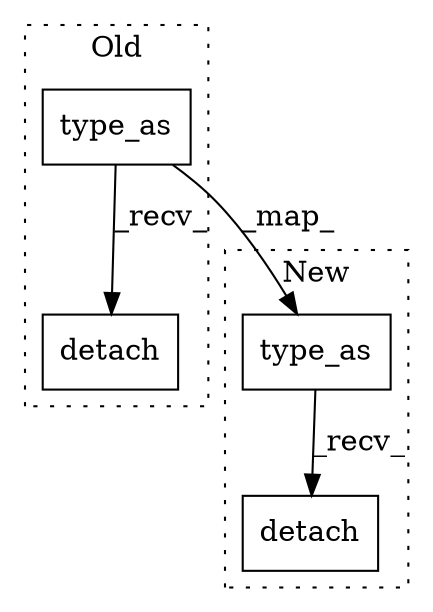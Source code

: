 digraph G {
subgraph cluster0 {
1 [label="type_as" a="32" s="6749,6763" l="8,1" shape="box"];
4 [label="detach" a="32" s="7122" l="8" shape="box"];
label = "Old";
style="dotted";
}
subgraph cluster1 {
2 [label="type_as" a="32" s="7686,7700" l="8,1" shape="box"];
3 [label="detach" a="32" s="7702" l="8" shape="box"];
label = "New";
style="dotted";
}
1 -> 2 [label="_map_"];
1 -> 4 [label="_recv_"];
2 -> 3 [label="_recv_"];
}